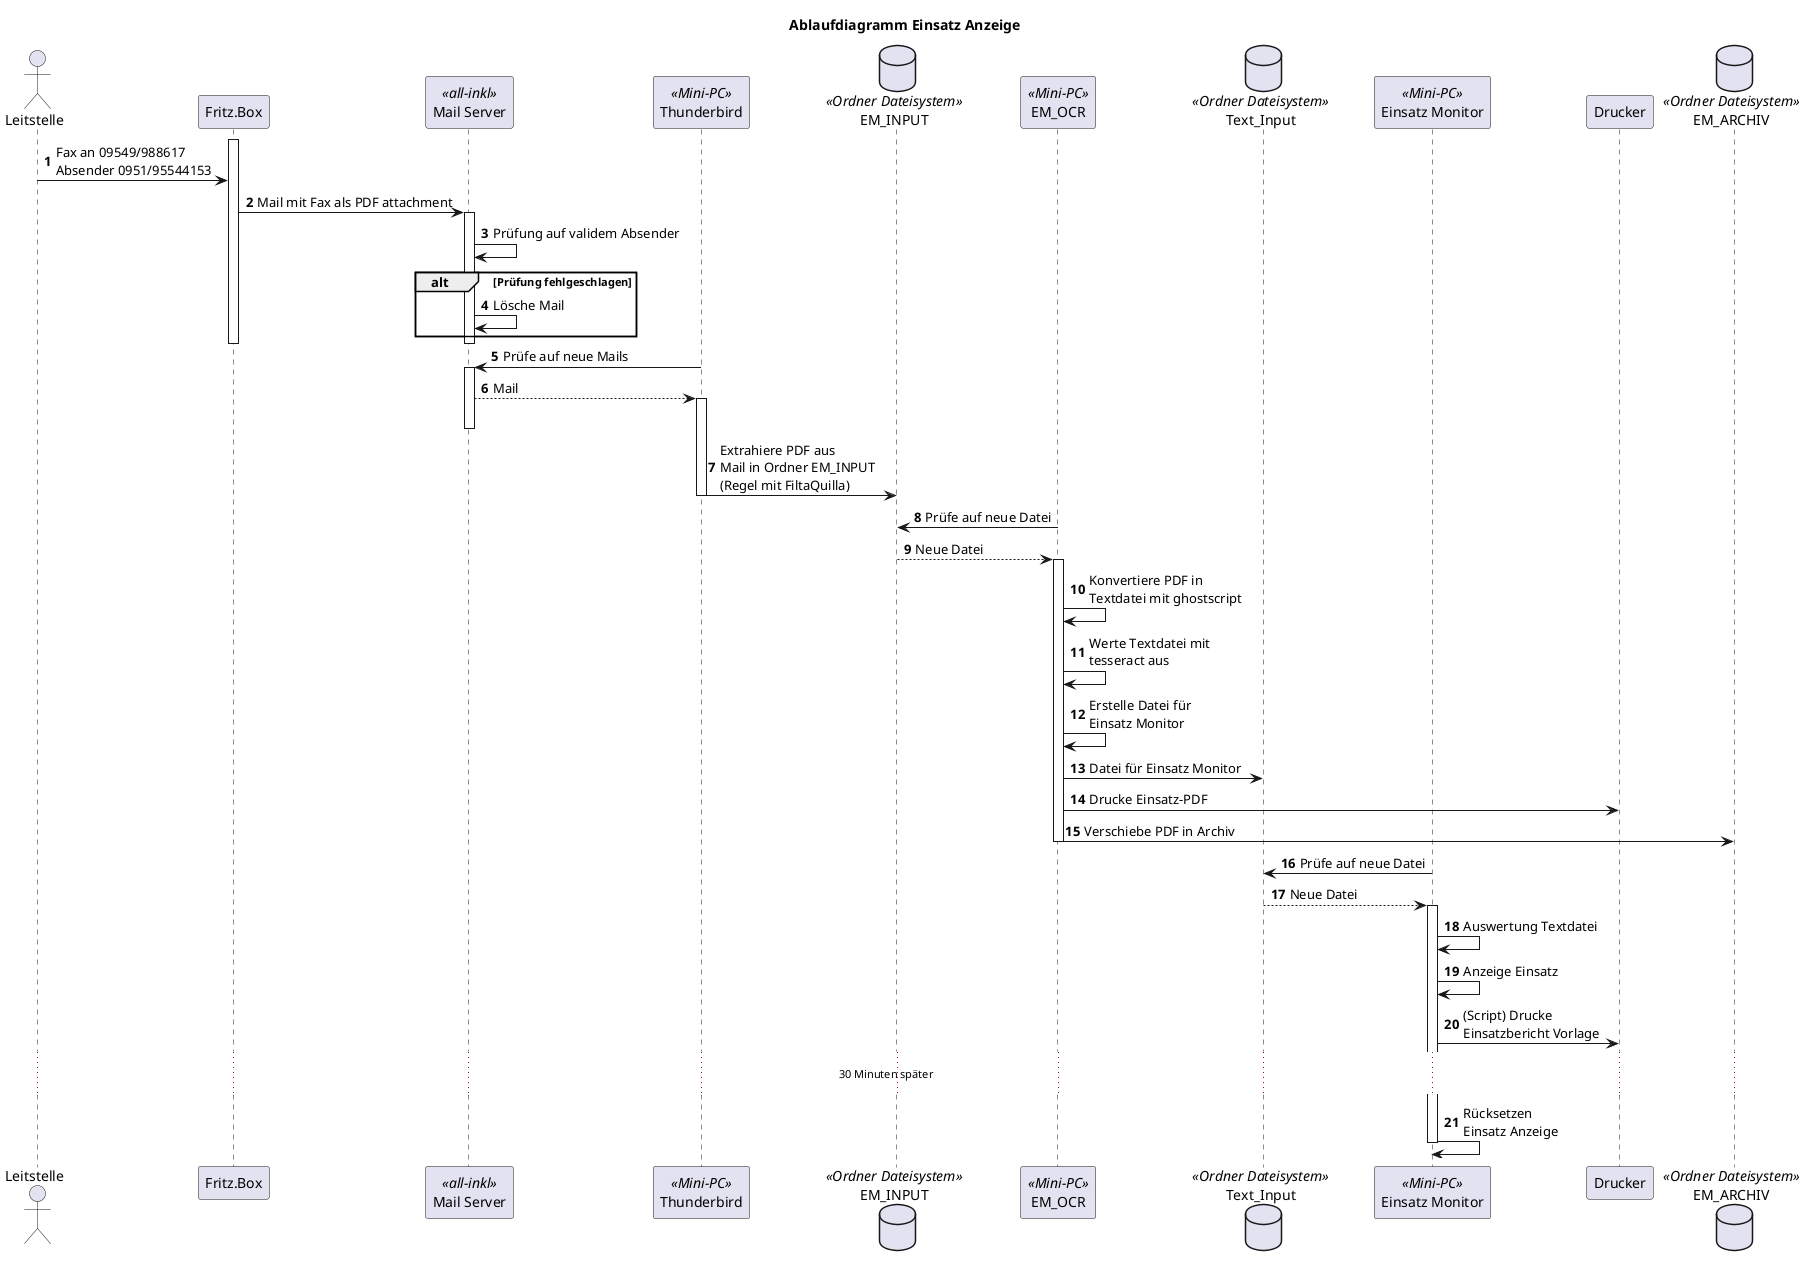 @startuml
hide empty members
title Ablaufdiagramm Einsatz Anzeige

autonumber

actor Leitstelle
participant "Fritz.Box" as Fritzbox
participant "Mail Server" as Mail <<all-inkl>>
participant Thunderbird <<Mini-PC>>
database EM_INPUT <<Ordner Dateisystem>>
participant EM_OCR <<Mini-PC>>
database Text_Input <<Ordner Dateisystem>>
participant "Einsatz Monitor" as EM <<Mini-PC>>
participant Drucker
database EM_ARCHIV <<Ordner Dateisystem>>

Activate Fritzbox
Leitstelle -> Fritzbox : Fax an 09549/988617\nAbsender 0951/95544153
Fritzbox -> Mail : Mail mit Fax als PDF attachment
Activate Mail
Mail -> Mail : Prüfung auf validem Absender
alt Prüfung fehlgeschlagen
    Mail -> Mail : Lösche Mail
end
Deactivate Mail
Deactivate Fritzbox

Thunderbird -> Mail : Prüfe auf neue Mails
Activate Mail
Mail --> Thunderbird : Mail
Activate Thunderbird
Deactivate Mail
Thunderbird -> EM_INPUT : Extrahiere PDF aus\nMail in Ordner EM_INPUT\n(Regel mit FiltaQuilla)
Deactivate Thunderbird

EM_OCR -> EM_INPUT : Prüfe auf neue Datei
EM_INPUT --> EM_OCR : Neue Datei
Activate EM_OCR
EM_OCR -> EM_OCR : Konvertiere PDF in\nTextdatei mit ghostscript
EM_OCR -> EM_OCR : Werte Textdatei mit\ntesseract aus
EM_OCR -> EM_OCR : Erstelle Datei für\nEinsatz Monitor
EM_OCR -> Text_Input : Datei für Einsatz Monitor
EM_OCR -> Drucker : Drucke Einsatz-PDF
EM_OCR -> EM_ARCHIV : Verschiebe PDF in Archiv
Deactivate EM_OCR

EM -> Text_Input : Prüfe auf neue Datei
Text_Input --> EM : Neue Datei
Activate EM
EM -> EM : Auswertung Textdatei
EM -> EM : Anzeige Einsatz
EM -> Drucker : (Script) Drucke\nEinsatzbericht Vorlage
... 30 Minuten später ...
EM -> EM : Rücksetzen\nEinsatz Anzeige
Deactivate EM

@enduml